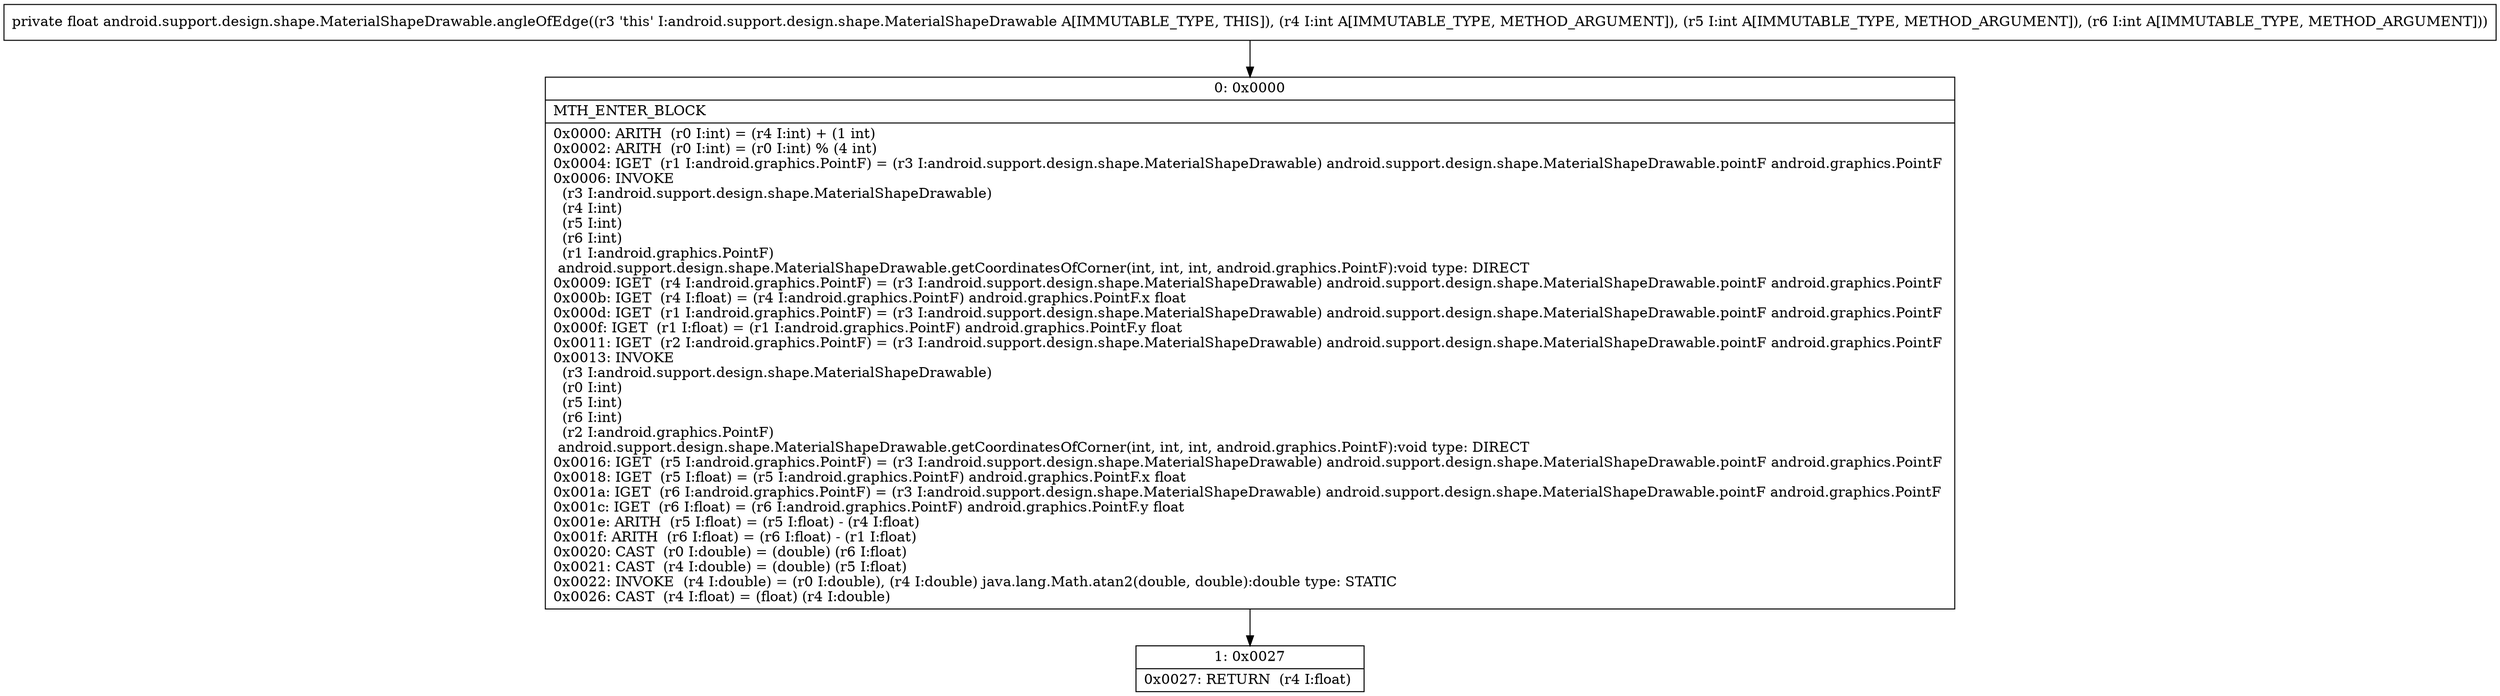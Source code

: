 digraph "CFG forandroid.support.design.shape.MaterialShapeDrawable.angleOfEdge(III)F" {
Node_0 [shape=record,label="{0\:\ 0x0000|MTH_ENTER_BLOCK\l|0x0000: ARITH  (r0 I:int) = (r4 I:int) + (1 int) \l0x0002: ARITH  (r0 I:int) = (r0 I:int) % (4 int) \l0x0004: IGET  (r1 I:android.graphics.PointF) = (r3 I:android.support.design.shape.MaterialShapeDrawable) android.support.design.shape.MaterialShapeDrawable.pointF android.graphics.PointF \l0x0006: INVOKE  \l  (r3 I:android.support.design.shape.MaterialShapeDrawable)\l  (r4 I:int)\l  (r5 I:int)\l  (r6 I:int)\l  (r1 I:android.graphics.PointF)\l android.support.design.shape.MaterialShapeDrawable.getCoordinatesOfCorner(int, int, int, android.graphics.PointF):void type: DIRECT \l0x0009: IGET  (r4 I:android.graphics.PointF) = (r3 I:android.support.design.shape.MaterialShapeDrawable) android.support.design.shape.MaterialShapeDrawable.pointF android.graphics.PointF \l0x000b: IGET  (r4 I:float) = (r4 I:android.graphics.PointF) android.graphics.PointF.x float \l0x000d: IGET  (r1 I:android.graphics.PointF) = (r3 I:android.support.design.shape.MaterialShapeDrawable) android.support.design.shape.MaterialShapeDrawable.pointF android.graphics.PointF \l0x000f: IGET  (r1 I:float) = (r1 I:android.graphics.PointF) android.graphics.PointF.y float \l0x0011: IGET  (r2 I:android.graphics.PointF) = (r3 I:android.support.design.shape.MaterialShapeDrawable) android.support.design.shape.MaterialShapeDrawable.pointF android.graphics.PointF \l0x0013: INVOKE  \l  (r3 I:android.support.design.shape.MaterialShapeDrawable)\l  (r0 I:int)\l  (r5 I:int)\l  (r6 I:int)\l  (r2 I:android.graphics.PointF)\l android.support.design.shape.MaterialShapeDrawable.getCoordinatesOfCorner(int, int, int, android.graphics.PointF):void type: DIRECT \l0x0016: IGET  (r5 I:android.graphics.PointF) = (r3 I:android.support.design.shape.MaterialShapeDrawable) android.support.design.shape.MaterialShapeDrawable.pointF android.graphics.PointF \l0x0018: IGET  (r5 I:float) = (r5 I:android.graphics.PointF) android.graphics.PointF.x float \l0x001a: IGET  (r6 I:android.graphics.PointF) = (r3 I:android.support.design.shape.MaterialShapeDrawable) android.support.design.shape.MaterialShapeDrawable.pointF android.graphics.PointF \l0x001c: IGET  (r6 I:float) = (r6 I:android.graphics.PointF) android.graphics.PointF.y float \l0x001e: ARITH  (r5 I:float) = (r5 I:float) \- (r4 I:float) \l0x001f: ARITH  (r6 I:float) = (r6 I:float) \- (r1 I:float) \l0x0020: CAST  (r0 I:double) = (double) (r6 I:float) \l0x0021: CAST  (r4 I:double) = (double) (r5 I:float) \l0x0022: INVOKE  (r4 I:double) = (r0 I:double), (r4 I:double) java.lang.Math.atan2(double, double):double type: STATIC \l0x0026: CAST  (r4 I:float) = (float) (r4 I:double) \l}"];
Node_1 [shape=record,label="{1\:\ 0x0027|0x0027: RETURN  (r4 I:float) \l}"];
MethodNode[shape=record,label="{private float android.support.design.shape.MaterialShapeDrawable.angleOfEdge((r3 'this' I:android.support.design.shape.MaterialShapeDrawable A[IMMUTABLE_TYPE, THIS]), (r4 I:int A[IMMUTABLE_TYPE, METHOD_ARGUMENT]), (r5 I:int A[IMMUTABLE_TYPE, METHOD_ARGUMENT]), (r6 I:int A[IMMUTABLE_TYPE, METHOD_ARGUMENT])) }"];
MethodNode -> Node_0;
Node_0 -> Node_1;
}

